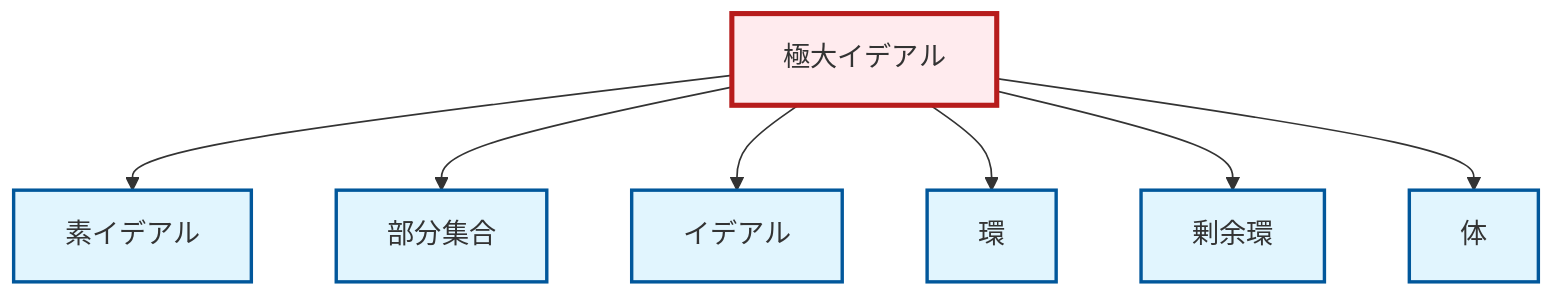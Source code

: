 graph TD
    classDef definition fill:#e1f5fe,stroke:#01579b,stroke-width:2px
    classDef theorem fill:#f3e5f5,stroke:#4a148c,stroke-width:2px
    classDef axiom fill:#fff3e0,stroke:#e65100,stroke-width:2px
    classDef example fill:#e8f5e9,stroke:#1b5e20,stroke-width:2px
    classDef current fill:#ffebee,stroke:#b71c1c,stroke-width:3px
    def-ideal["イデアル"]:::definition
    def-quotient-ring["剰余環"]:::definition
    def-subset["部分集合"]:::definition
    def-ring["環"]:::definition
    def-maximal-ideal["極大イデアル"]:::definition
    def-prime-ideal["素イデアル"]:::definition
    def-field["体"]:::definition
    def-maximal-ideal --> def-prime-ideal
    def-maximal-ideal --> def-subset
    def-maximal-ideal --> def-ideal
    def-maximal-ideal --> def-ring
    def-maximal-ideal --> def-quotient-ring
    def-maximal-ideal --> def-field
    class def-maximal-ideal current
